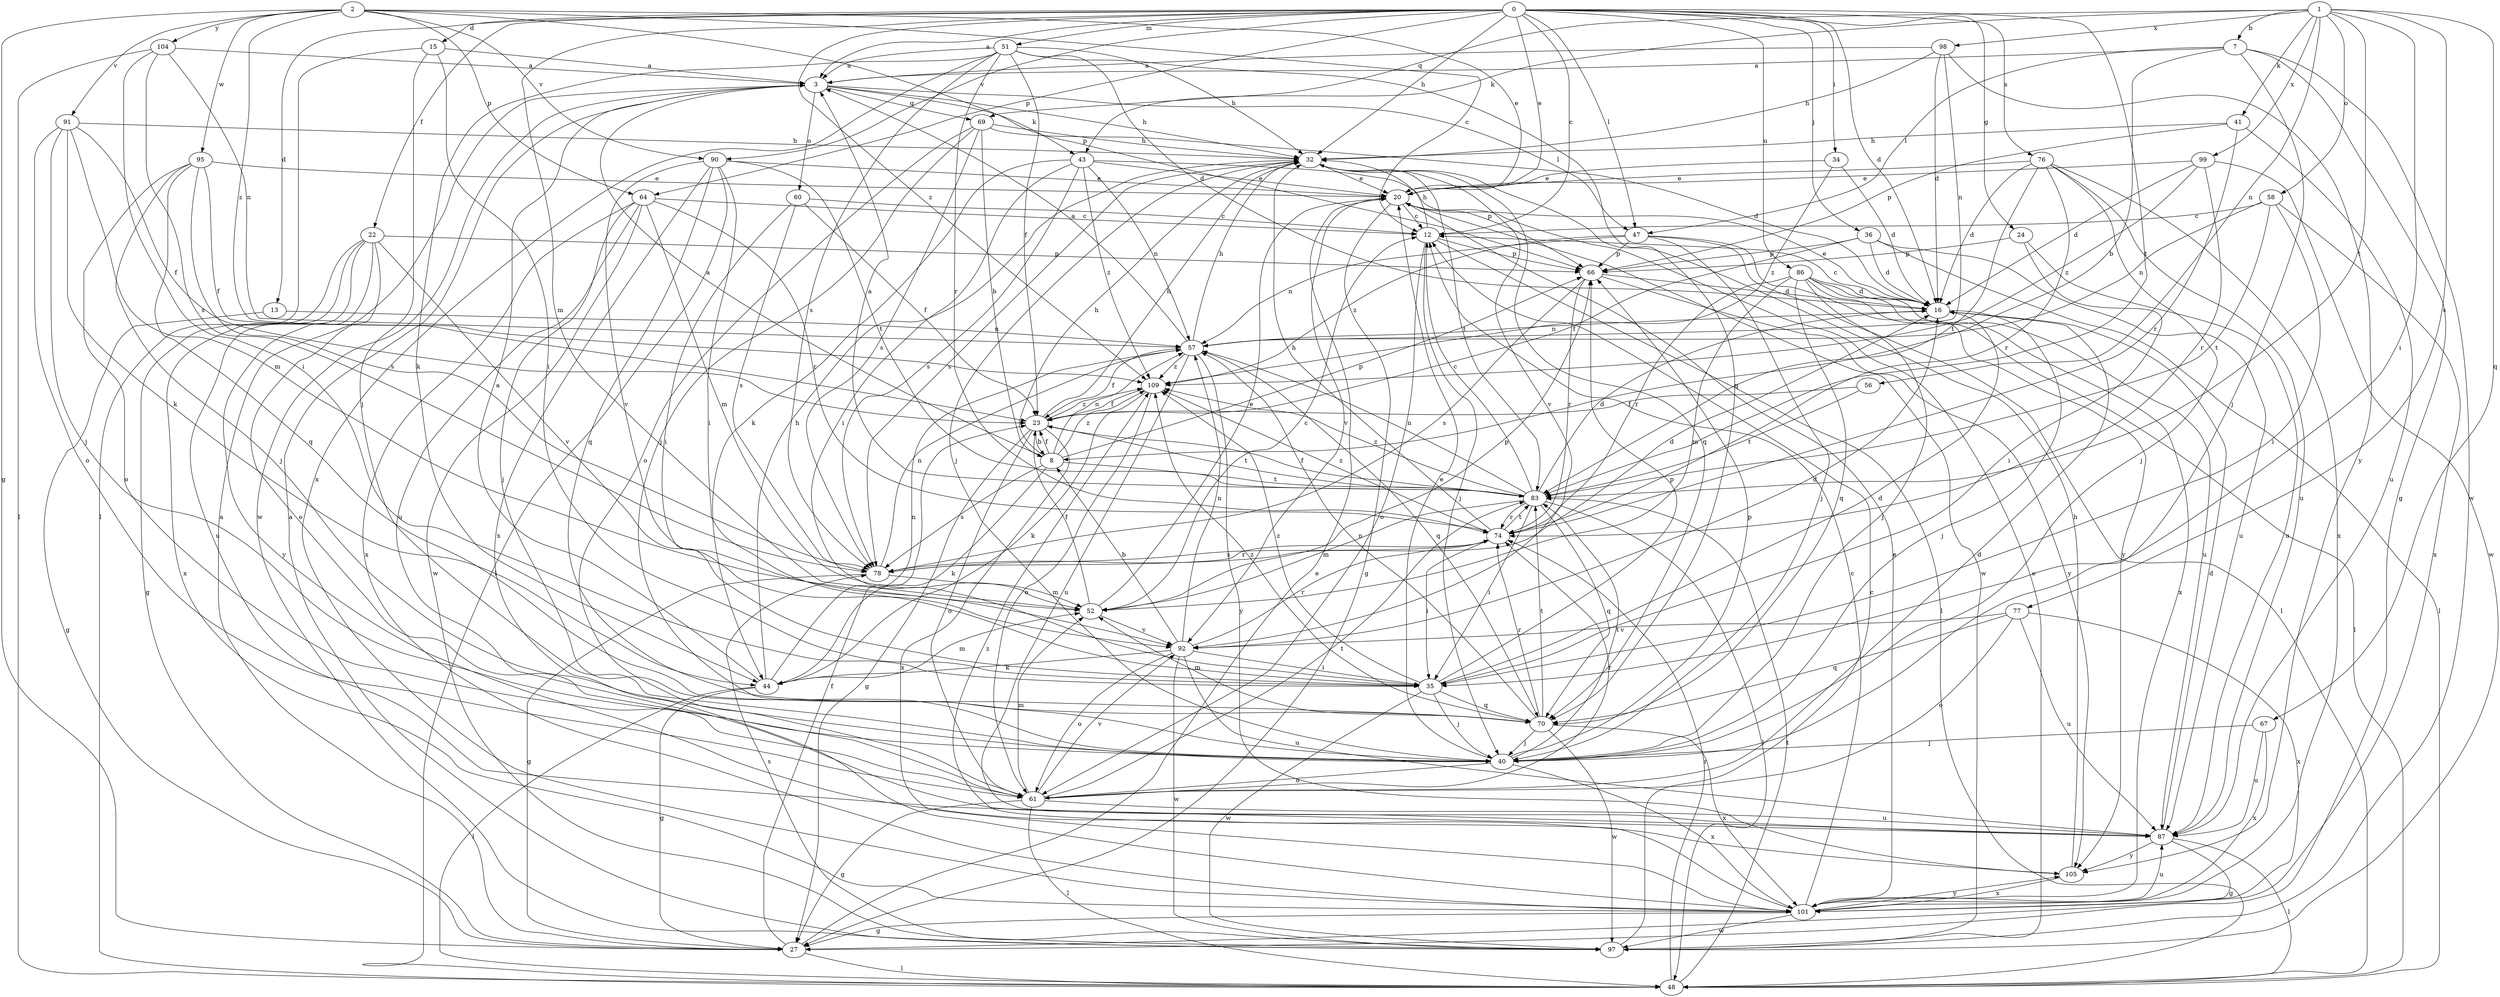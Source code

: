 strict digraph  {
0;
1;
2;
3;
7;
8;
12;
13;
15;
16;
20;
22;
23;
24;
27;
32;
34;
35;
36;
40;
41;
43;
44;
47;
48;
51;
52;
56;
57;
58;
60;
61;
64;
66;
67;
69;
70;
74;
76;
77;
78;
83;
86;
87;
90;
91;
92;
95;
97;
98;
99;
101;
104;
105;
109;
0 -> 3  [label=a];
0 -> 12  [label=c];
0 -> 13  [label=d];
0 -> 15  [label=d];
0 -> 16  [label=d];
0 -> 20  [label=e];
0 -> 22  [label=f];
0 -> 24  [label=g];
0 -> 32  [label=h];
0 -> 34  [label=i];
0 -> 36  [label=j];
0 -> 47  [label=l];
0 -> 51  [label=m];
0 -> 52  [label=m];
0 -> 64  [label=p];
0 -> 76  [label=s];
0 -> 83  [label=t];
0 -> 86  [label=u];
0 -> 90  [label=v];
0 -> 109  [label=z];
1 -> 7  [label=b];
1 -> 35  [label=i];
1 -> 41  [label=k];
1 -> 43  [label=k];
1 -> 56  [label=n];
1 -> 58  [label=o];
1 -> 67  [label=q];
1 -> 69  [label=q];
1 -> 77  [label=s];
1 -> 83  [label=t];
1 -> 98  [label=x];
1 -> 99  [label=x];
2 -> 12  [label=c];
2 -> 20  [label=e];
2 -> 27  [label=g];
2 -> 64  [label=p];
2 -> 66  [label=p];
2 -> 90  [label=v];
2 -> 91  [label=v];
2 -> 95  [label=w];
2 -> 104  [label=y];
2 -> 109  [label=z];
3 -> 32  [label=h];
3 -> 43  [label=k];
3 -> 47  [label=l];
3 -> 60  [label=o];
3 -> 69  [label=q];
3 -> 97  [label=w];
7 -> 3  [label=a];
7 -> 8  [label=b];
7 -> 27  [label=g];
7 -> 40  [label=j];
7 -> 47  [label=l];
7 -> 97  [label=w];
8 -> 3  [label=a];
8 -> 23  [label=f];
8 -> 32  [label=h];
8 -> 44  [label=k];
8 -> 57  [label=n];
8 -> 66  [label=p];
8 -> 78  [label=s];
8 -> 83  [label=t];
8 -> 109  [label=z];
12 -> 32  [label=h];
12 -> 40  [label=j];
12 -> 48  [label=l];
12 -> 61  [label=o];
12 -> 66  [label=p];
13 -> 27  [label=g];
13 -> 57  [label=n];
15 -> 3  [label=a];
15 -> 35  [label=i];
15 -> 40  [label=j];
15 -> 48  [label=l];
16 -> 12  [label=c];
16 -> 20  [label=e];
16 -> 40  [label=j];
16 -> 57  [label=n];
20 -> 12  [label=c];
20 -> 27  [label=g];
20 -> 92  [label=v];
20 -> 97  [label=w];
22 -> 27  [label=g];
22 -> 61  [label=o];
22 -> 66  [label=p];
22 -> 87  [label=u];
22 -> 92  [label=v];
22 -> 101  [label=x];
22 -> 105  [label=y];
23 -> 8  [label=b];
23 -> 27  [label=g];
23 -> 32  [label=h];
23 -> 61  [label=o];
23 -> 83  [label=t];
23 -> 101  [label=x];
23 -> 109  [label=z];
24 -> 35  [label=i];
24 -> 66  [label=p];
24 -> 87  [label=u];
27 -> 3  [label=a];
27 -> 20  [label=e];
27 -> 23  [label=f];
27 -> 48  [label=l];
32 -> 20  [label=e];
32 -> 40  [label=j];
32 -> 70  [label=q];
32 -> 78  [label=s];
32 -> 83  [label=t];
32 -> 92  [label=v];
34 -> 16  [label=d];
34 -> 20  [label=e];
34 -> 109  [label=z];
35 -> 16  [label=d];
35 -> 40  [label=j];
35 -> 66  [label=p];
35 -> 70  [label=q];
35 -> 97  [label=w];
35 -> 109  [label=z];
36 -> 16  [label=d];
36 -> 23  [label=f];
36 -> 48  [label=l];
36 -> 66  [label=p];
36 -> 87  [label=u];
40 -> 20  [label=e];
40 -> 61  [label=o];
40 -> 66  [label=p];
40 -> 83  [label=t];
40 -> 101  [label=x];
41 -> 32  [label=h];
41 -> 66  [label=p];
41 -> 74  [label=r];
41 -> 87  [label=u];
43 -> 20  [label=e];
43 -> 35  [label=i];
43 -> 44  [label=k];
43 -> 57  [label=n];
43 -> 66  [label=p];
43 -> 78  [label=s];
43 -> 109  [label=z];
44 -> 3  [label=a];
44 -> 27  [label=g];
44 -> 32  [label=h];
44 -> 48  [label=l];
44 -> 52  [label=m];
44 -> 57  [label=n];
47 -> 40  [label=j];
47 -> 48  [label=l];
47 -> 57  [label=n];
47 -> 66  [label=p];
47 -> 105  [label=y];
47 -> 109  [label=z];
48 -> 74  [label=r];
48 -> 83  [label=t];
51 -> 3  [label=a];
51 -> 16  [label=d];
51 -> 23  [label=f];
51 -> 32  [label=h];
51 -> 44  [label=k];
51 -> 70  [label=q];
51 -> 74  [label=r];
51 -> 78  [label=s];
51 -> 101  [label=x];
52 -> 12  [label=c];
52 -> 20  [label=e];
52 -> 23  [label=f];
52 -> 66  [label=p];
52 -> 92  [label=v];
56 -> 23  [label=f];
56 -> 83  [label=t];
57 -> 3  [label=a];
57 -> 23  [label=f];
57 -> 32  [label=h];
57 -> 70  [label=q];
57 -> 87  [label=u];
57 -> 105  [label=y];
57 -> 109  [label=z];
58 -> 12  [label=c];
58 -> 35  [label=i];
58 -> 57  [label=n];
58 -> 83  [label=t];
58 -> 101  [label=x];
60 -> 12  [label=c];
60 -> 23  [label=f];
60 -> 35  [label=i];
60 -> 78  [label=s];
61 -> 16  [label=d];
61 -> 27  [label=g];
61 -> 48  [label=l];
61 -> 52  [label=m];
61 -> 74  [label=r];
61 -> 83  [label=t];
61 -> 87  [label=u];
61 -> 92  [label=v];
64 -> 12  [label=c];
64 -> 40  [label=j];
64 -> 52  [label=m];
64 -> 74  [label=r];
64 -> 87  [label=u];
64 -> 97  [label=w];
64 -> 101  [label=x];
66 -> 16  [label=d];
66 -> 74  [label=r];
66 -> 78  [label=s];
66 -> 105  [label=y];
67 -> 40  [label=j];
67 -> 87  [label=u];
67 -> 101  [label=x];
69 -> 8  [label=b];
69 -> 16  [label=d];
69 -> 32  [label=h];
69 -> 40  [label=j];
69 -> 61  [label=o];
69 -> 78  [label=s];
70 -> 40  [label=j];
70 -> 52  [label=m];
70 -> 57  [label=n];
70 -> 74  [label=r];
70 -> 83  [label=t];
70 -> 97  [label=w];
70 -> 101  [label=x];
70 -> 109  [label=z];
74 -> 32  [label=h];
74 -> 35  [label=i];
74 -> 78  [label=s];
74 -> 83  [label=t];
74 -> 109  [label=z];
76 -> 16  [label=d];
76 -> 20  [label=e];
76 -> 40  [label=j];
76 -> 74  [label=r];
76 -> 83  [label=t];
76 -> 87  [label=u];
76 -> 101  [label=x];
77 -> 61  [label=o];
77 -> 70  [label=q];
77 -> 87  [label=u];
77 -> 92  [label=v];
77 -> 101  [label=x];
78 -> 16  [label=d];
78 -> 27  [label=g];
78 -> 52  [label=m];
78 -> 57  [label=n];
78 -> 74  [label=r];
83 -> 3  [label=a];
83 -> 12  [label=c];
83 -> 16  [label=d];
83 -> 23  [label=f];
83 -> 35  [label=i];
83 -> 48  [label=l];
83 -> 52  [label=m];
83 -> 57  [label=n];
83 -> 70  [label=q];
83 -> 74  [label=r];
83 -> 109  [label=z];
86 -> 16  [label=d];
86 -> 40  [label=j];
86 -> 48  [label=l];
86 -> 52  [label=m];
86 -> 70  [label=q];
86 -> 74  [label=r];
86 -> 87  [label=u];
86 -> 101  [label=x];
87 -> 16  [label=d];
87 -> 27  [label=g];
87 -> 48  [label=l];
87 -> 105  [label=y];
90 -> 20  [label=e];
90 -> 35  [label=i];
90 -> 48  [label=l];
90 -> 70  [label=q];
90 -> 83  [label=t];
90 -> 92  [label=v];
90 -> 101  [label=x];
91 -> 23  [label=f];
91 -> 32  [label=h];
91 -> 40  [label=j];
91 -> 44  [label=k];
91 -> 52  [label=m];
91 -> 61  [label=o];
92 -> 8  [label=b];
92 -> 16  [label=d];
92 -> 35  [label=i];
92 -> 44  [label=k];
92 -> 57  [label=n];
92 -> 61  [label=o];
92 -> 74  [label=r];
92 -> 87  [label=u];
92 -> 97  [label=w];
95 -> 20  [label=e];
95 -> 23  [label=f];
95 -> 40  [label=j];
95 -> 61  [label=o];
95 -> 70  [label=q];
95 -> 78  [label=s];
97 -> 3  [label=a];
97 -> 12  [label=c];
97 -> 20  [label=e];
97 -> 78  [label=s];
98 -> 3  [label=a];
98 -> 16  [label=d];
98 -> 32  [label=h];
98 -> 57  [label=n];
98 -> 105  [label=y];
99 -> 16  [label=d];
99 -> 20  [label=e];
99 -> 74  [label=r];
99 -> 97  [label=w];
99 -> 109  [label=z];
101 -> 12  [label=c];
101 -> 20  [label=e];
101 -> 27  [label=g];
101 -> 87  [label=u];
101 -> 97  [label=w];
101 -> 105  [label=y];
101 -> 109  [label=z];
104 -> 3  [label=a];
104 -> 35  [label=i];
104 -> 48  [label=l];
104 -> 57  [label=n];
104 -> 78  [label=s];
105 -> 32  [label=h];
105 -> 101  [label=x];
109 -> 23  [label=f];
109 -> 44  [label=k];
109 -> 61  [label=o];
}
